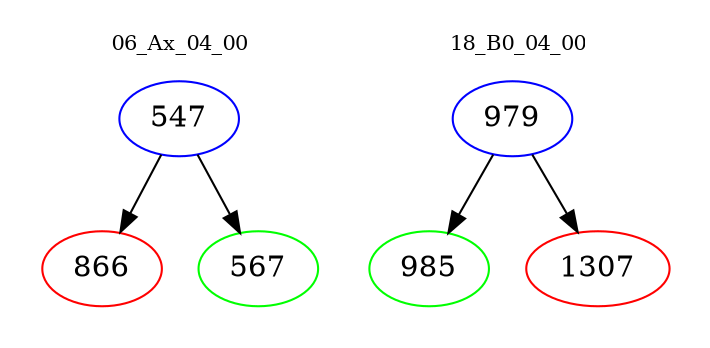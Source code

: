 digraph{
subgraph cluster_0 {
color = white
label = "06_Ax_04_00";
fontsize=10;
T0_547 [label="547", color="blue"]
T0_547 -> T0_866 [color="black"]
T0_866 [label="866", color="red"]
T0_547 -> T0_567 [color="black"]
T0_567 [label="567", color="green"]
}
subgraph cluster_1 {
color = white
label = "18_B0_04_00";
fontsize=10;
T1_979 [label="979", color="blue"]
T1_979 -> T1_985 [color="black"]
T1_985 [label="985", color="green"]
T1_979 -> T1_1307 [color="black"]
T1_1307 [label="1307", color="red"]
}
}
